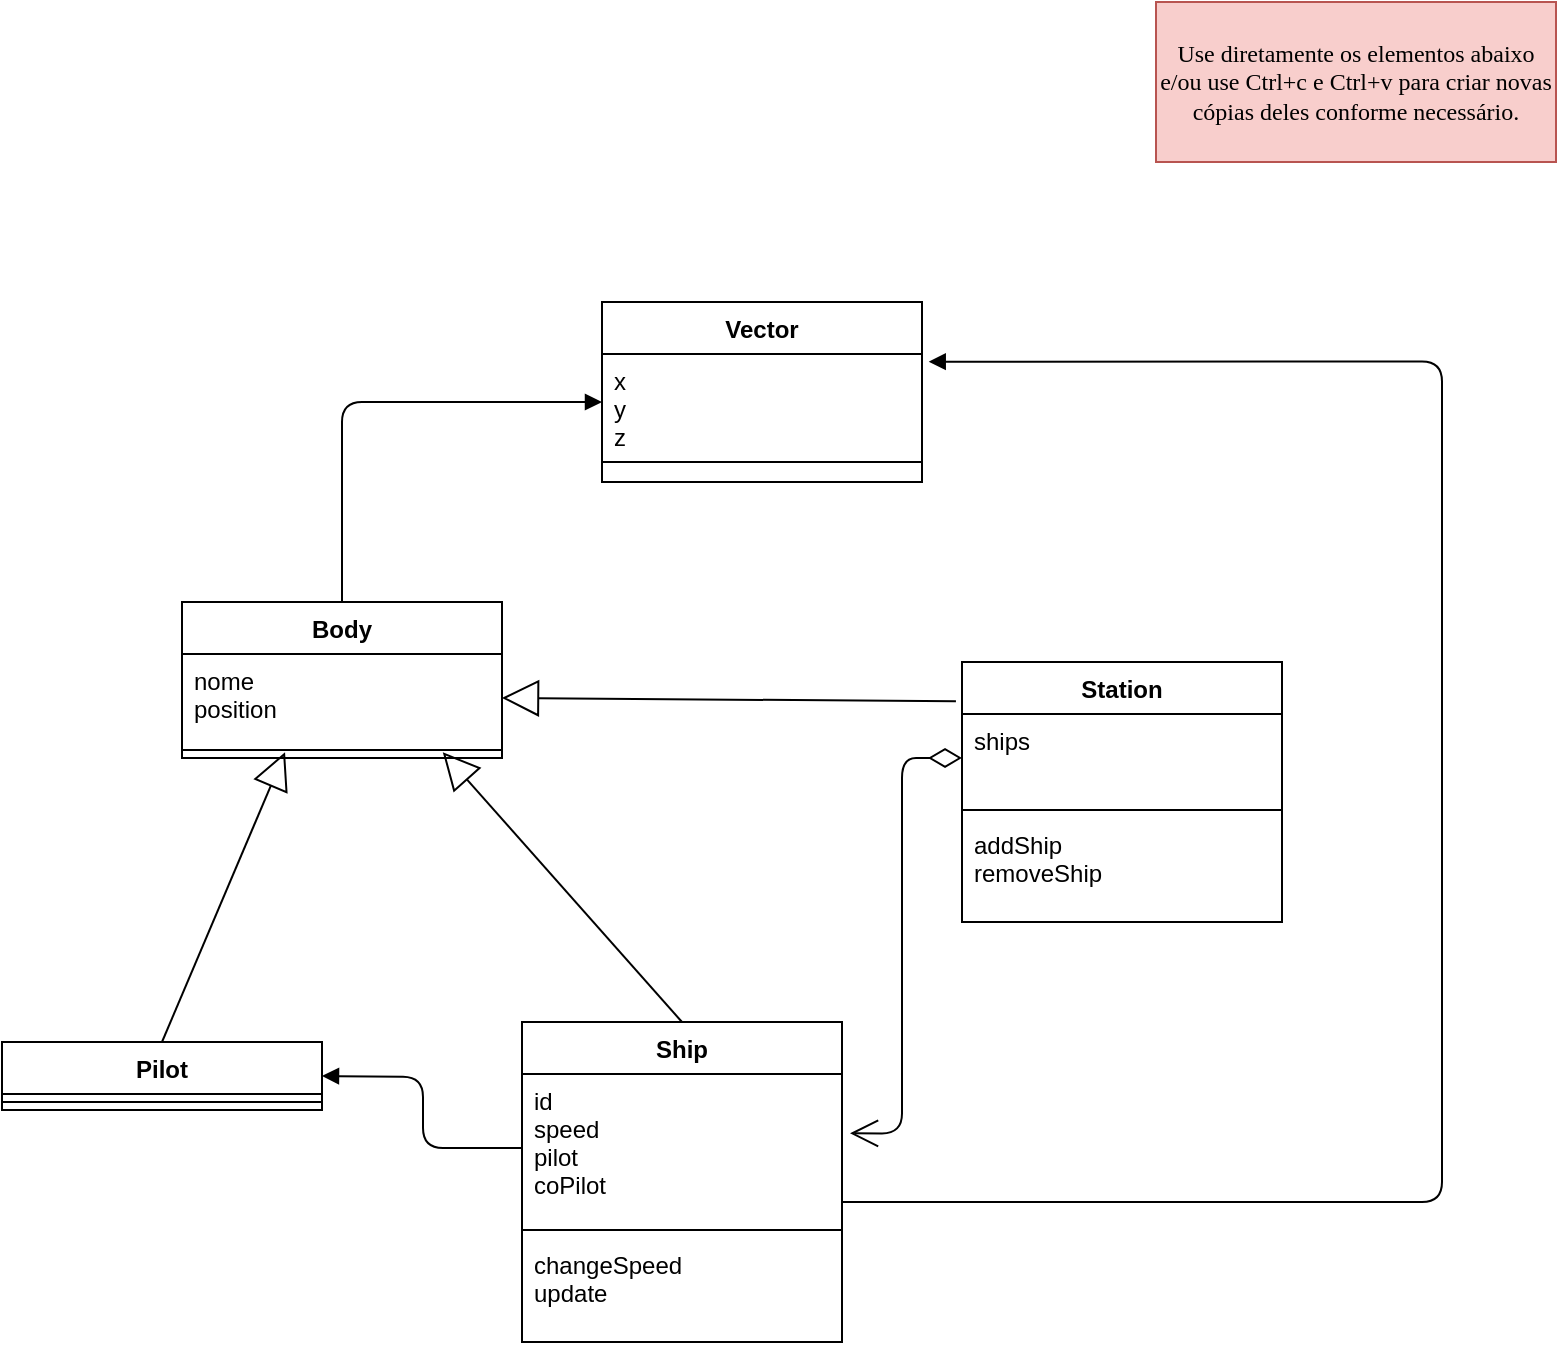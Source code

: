 <mxfile scale="1" border="10">
    <diagram id="KHb0TZALlbIdNSuMEjDe" name="Page-1">
        <mxGraphModel dx="1089" dy="899" grid="1" gridSize="10" guides="1" tooltips="1" connect="1" arrows="1" fold="1" page="1" pageScale="1" pageWidth="827" pageHeight="1169" math="0" shadow="0">
            <root>
                <mxCell id="0"/>
                <mxCell id="1" parent="0"/>
                <mxCell id="35" value="Body" style="swimlane;fontStyle=1;align=center;verticalAlign=top;childLayout=stackLayout;horizontal=1;startSize=26;horizontalStack=0;resizeParent=1;resizeParentMax=0;resizeLast=0;collapsible=1;marginBottom=0;" parent="1" vertex="1">
                    <mxGeometry x="140" y="300" width="160" height="78" as="geometry"/>
                </mxCell>
                <mxCell id="36" value="nome&#10;position" style="text;strokeColor=none;fillColor=none;align=left;verticalAlign=top;spacingLeft=4;spacingRight=4;overflow=hidden;rotatable=0;points=[[0,0.5],[1,0.5]];portConstraint=eastwest;" parent="35" vertex="1">
                    <mxGeometry y="26" width="160" height="44" as="geometry"/>
                </mxCell>
                <mxCell id="37" value="" style="line;strokeWidth=1;fillColor=none;align=left;verticalAlign=middle;spacingTop=-1;spacingLeft=3;spacingRight=3;rotatable=0;labelPosition=right;points=[];portConstraint=eastwest;" parent="35" vertex="1">
                    <mxGeometry y="70" width="160" height="8" as="geometry"/>
                </mxCell>
                <mxCell id="47" value="" style="endArrow=block;endSize=16;endFill=0;html=1;entryX=0.322;entryY=0.64;entryDx=0;entryDy=0;entryPerimeter=0;exitX=0.5;exitY=0;exitDx=0;exitDy=0;" parent="1" edge="1" target="37">
                    <mxGeometry width="160" relative="1" as="geometry">
                        <mxPoint x="130" y="520" as="sourcePoint"/>
                        <mxPoint x="270" y="490" as="targetPoint"/>
                    </mxGeometry>
                </mxCell>
                <mxCell id="50" value="" style="endArrow=open;html=1;endSize=12;startArrow=diamondThin;startSize=14;startFill=0;edgeStyle=orthogonalEdgeStyle;align=left;verticalAlign=bottom;exitX=0;exitY=0.5;exitDx=0;exitDy=0;entryX=1.025;entryY=0.401;entryDx=0;entryDy=0;entryPerimeter=0;" parent="1" edge="1" target="61" source="65">
                    <mxGeometry x="-1" y="3" relative="1" as="geometry">
                        <mxPoint x="576.32" y="429.22" as="sourcePoint"/>
                        <mxPoint x="610" y="560" as="targetPoint"/>
                    </mxGeometry>
                </mxCell>
                <mxCell id="55" value="" style="endArrow=block;endFill=1;html=1;edgeStyle=orthogonalEdgeStyle;align=left;verticalAlign=top;entryX=1;entryY=0.5;entryDx=0;entryDy=0;exitX=0;exitY=0.5;exitDx=0;exitDy=0;" parent="1" edge="1" source="61">
                    <mxGeometry x="-1" relative="1" as="geometry">
                        <mxPoint x="170" y="640" as="sourcePoint"/>
                        <mxPoint x="210.0" y="537" as="targetPoint"/>
                    </mxGeometry>
                </mxCell>
                <mxCell id="56" value="Pilot" style="swimlane;fontStyle=1;align=center;verticalAlign=top;childLayout=stackLayout;horizontal=1;startSize=26;horizontalStack=0;resizeParent=1;resizeParentMax=0;resizeLast=0;collapsible=1;marginBottom=0;" parent="1" vertex="1">
                    <mxGeometry x="50" y="520" width="160" height="34" as="geometry"/>
                </mxCell>
                <mxCell id="58" value="" style="line;strokeWidth=1;fillColor=none;align=left;verticalAlign=middle;spacingTop=-1;spacingLeft=3;spacingRight=3;rotatable=0;labelPosition=right;points=[];portConstraint=eastwest;" parent="56" vertex="1">
                    <mxGeometry y="26" width="160" height="8" as="geometry"/>
                </mxCell>
                <mxCell id="60" value="Ship" style="swimlane;fontStyle=1;align=center;verticalAlign=top;childLayout=stackLayout;horizontal=1;startSize=26;horizontalStack=0;resizeParent=1;resizeParentMax=0;resizeLast=0;collapsible=1;marginBottom=0;" parent="1" vertex="1">
                    <mxGeometry x="310" y="510" width="160" height="160" as="geometry"/>
                </mxCell>
                <mxCell id="61" value="id&#10;speed&#10;pilot&#10;coPilot" style="text;strokeColor=none;fillColor=none;align=left;verticalAlign=top;spacingLeft=4;spacingRight=4;overflow=hidden;rotatable=0;points=[[0,0.5],[1,0.5]];portConstraint=eastwest;" parent="60" vertex="1">
                    <mxGeometry y="26" width="160" height="74" as="geometry"/>
                </mxCell>
                <mxCell id="62" value="" style="line;strokeWidth=1;fillColor=none;align=left;verticalAlign=middle;spacingTop=-1;spacingLeft=3;spacingRight=3;rotatable=0;labelPosition=right;points=[];portConstraint=eastwest;" parent="60" vertex="1">
                    <mxGeometry y="100" width="160" height="8" as="geometry"/>
                </mxCell>
                <mxCell id="63" value="changeSpeed&#10;update" style="text;strokeColor=none;fillColor=none;align=left;verticalAlign=top;spacingLeft=4;spacingRight=4;overflow=hidden;rotatable=0;points=[[0,0.5],[1,0.5]];portConstraint=eastwest;" parent="60" vertex="1">
                    <mxGeometry y="108" width="160" height="52" as="geometry"/>
                </mxCell>
                <mxCell id="64" value="Station" style="swimlane;fontStyle=1;align=center;verticalAlign=top;childLayout=stackLayout;horizontal=1;startSize=26;horizontalStack=0;resizeParent=1;resizeParentMax=0;resizeLast=0;collapsible=1;marginBottom=0;" parent="1" vertex="1">
                    <mxGeometry x="530" y="330" width="160" height="130" as="geometry"/>
                </mxCell>
                <mxCell id="65" value="ships" style="text;strokeColor=none;fillColor=none;align=left;verticalAlign=top;spacingLeft=4;spacingRight=4;overflow=hidden;rotatable=0;points=[[0,0.5],[1,0.5]];portConstraint=eastwest;" parent="64" vertex="1">
                    <mxGeometry y="26" width="160" height="44" as="geometry"/>
                </mxCell>
                <mxCell id="66" value="" style="line;strokeWidth=1;fillColor=none;align=left;verticalAlign=middle;spacingTop=-1;spacingLeft=3;spacingRight=3;rotatable=0;labelPosition=right;points=[];portConstraint=eastwest;" parent="64" vertex="1">
                    <mxGeometry y="70" width="160" height="8" as="geometry"/>
                </mxCell>
                <mxCell id="67" value="addShip&#10;removeShip" style="text;strokeColor=none;fillColor=none;align=left;verticalAlign=top;spacingLeft=4;spacingRight=4;overflow=hidden;rotatable=0;points=[[0,0.5],[1,0.5]];portConstraint=eastwest;" parent="64" vertex="1">
                    <mxGeometry y="78" width="160" height="52" as="geometry"/>
                </mxCell>
                <mxCell id="70" value="" style="endArrow=block;endFill=1;html=1;edgeStyle=orthogonalEdgeStyle;align=left;verticalAlign=top;exitX=0.5;exitY=0;exitDx=0;exitDy=0;" parent="1" edge="1" source="35">
                    <mxGeometry x="-1" relative="1" as="geometry">
                        <mxPoint x="180" y="230.06" as="sourcePoint"/>
                        <mxPoint x="350" y="200" as="targetPoint"/>
                        <Array as="points">
                            <mxPoint x="220" y="200"/>
                        </Array>
                    </mxGeometry>
                </mxCell>
                <mxCell id="71" value="" style="endArrow=block;endFill=1;html=1;edgeStyle=orthogonalEdgeStyle;align=left;verticalAlign=top;entryX=1.021;entryY=0.087;entryDx=0;entryDy=0;entryPerimeter=0;" parent="1" edge="1" target="76">
                    <mxGeometry x="-1" relative="1" as="geometry">
                        <mxPoint x="470" y="600" as="sourcePoint"/>
                        <mxPoint x="760" y="180" as="targetPoint"/>
                        <Array as="points">
                            <mxPoint x="770" y="600"/>
                            <mxPoint x="770" y="180"/>
                        </Array>
                    </mxGeometry>
                </mxCell>
                <mxCell id="72" value="" style="endArrow=block;endSize=16;endFill=0;html=1;exitX=0.5;exitY=0;exitDx=0;exitDy=0;entryX=0.815;entryY=0.64;entryDx=0;entryDy=0;entryPerimeter=0;" parent="1" edge="1" target="37" source="60">
                    <mxGeometry width="160" relative="1" as="geometry">
                        <mxPoint x="290" y="490" as="sourcePoint"/>
                        <mxPoint x="410" y="490" as="targetPoint"/>
                    </mxGeometry>
                </mxCell>
                <mxCell id="73" value="" style="endArrow=block;endSize=16;endFill=0;html=1;entryX=1;entryY=0.5;entryDx=0;entryDy=0;exitX=-0.019;exitY=0.151;exitDx=0;exitDy=0;exitPerimeter=0;" parent="1" edge="1" target="36" source="64">
                    <mxGeometry width="160" relative="1" as="geometry">
                        <mxPoint x="582.24" y="396.308" as="sourcePoint"/>
                        <mxPoint x="490" y="370" as="targetPoint"/>
                    </mxGeometry>
                </mxCell>
                <mxCell id="74" value="&lt;font face=&quot;Lora&quot; data-font-src=&quot;https://fonts.googleapis.com/css?family=Lora&quot;&gt;Use diretamente os elementos abaixo e/ou use Ctrl+c e Ctrl+v para criar novas cópias deles conforme necessário.&lt;/font&gt;" style="text;html=1;strokeColor=#b85450;align=center;verticalAlign=middle;whiteSpace=wrap;rounded=0;fillColor=#f8cecc;" parent="1" vertex="1">
                    <mxGeometry x="627" width="200" height="80" as="geometry"/>
                </mxCell>
                <mxCell id="75" value="Vector" style="swimlane;fontStyle=1;align=center;verticalAlign=top;childLayout=stackLayout;horizontal=1;startSize=26;horizontalStack=0;resizeParent=1;resizeParentMax=0;resizeLast=0;collapsible=1;marginBottom=0;" vertex="1" parent="1">
                    <mxGeometry x="350" y="150" width="160" height="90" as="geometry"/>
                </mxCell>
                <mxCell id="76" value="x&#10;y&#10;z" style="text;strokeColor=none;fillColor=none;align=left;verticalAlign=top;spacingLeft=4;spacingRight=4;overflow=hidden;rotatable=0;points=[[0,0.5],[1,0.5]];portConstraint=eastwest;" vertex="1" parent="75">
                    <mxGeometry y="26" width="160" height="44" as="geometry"/>
                </mxCell>
                <mxCell id="77" value="" style="line;strokeWidth=1;fillColor=none;align=left;verticalAlign=middle;spacingTop=-1;spacingLeft=3;spacingRight=3;rotatable=0;labelPosition=right;points=[];portConstraint=eastwest;" vertex="1" parent="75">
                    <mxGeometry y="70" width="160" height="20" as="geometry"/>
                </mxCell>
            </root>
        </mxGraphModel>
    </diagram>
</mxfile>
